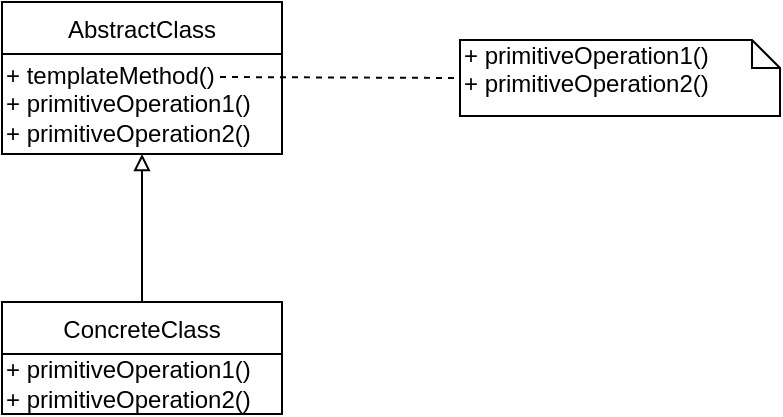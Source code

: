 <mxfile version="12.6.5" type="device"><diagram id="vvTF1WJaBmH8XkQmP2lE" name="第 1 页"><mxGraphModel dx="1024" dy="592" grid="1" gridSize="10" guides="1" tooltips="1" connect="1" arrows="1" fold="1" page="1" pageScale="1" pageWidth="827" pageHeight="1169" math="0" shadow="0"><root><mxCell id="0"/><mxCell id="1" parent="0"/><mxCell id="RcbFM-GeHPPrXZyBshM4-1" value="AbstractClass" style="swimlane;fontStyle=0;childLayout=stackLayout;horizontal=1;startSize=26;fillColor=none;horizontalStack=0;resizeParent=1;resizeParentMax=0;resizeLast=0;collapsible=1;marginBottom=0;" vertex="1" parent="1"><mxGeometry x="211" y="200" width="140" height="76" as="geometry"/></mxCell><mxCell id="RcbFM-GeHPPrXZyBshM4-9" value="+ templateMethod()&lt;br&gt;+ primitiveOperation1()&lt;br&gt;+ primitiveOperation2()" style="text;html=1;align=left;verticalAlign=middle;resizable=0;points=[];autosize=1;" vertex="1" parent="RcbFM-GeHPPrXZyBshM4-1"><mxGeometry y="26" width="140" height="50" as="geometry"/></mxCell><mxCell id="RcbFM-GeHPPrXZyBshM4-13" style="edgeStyle=orthogonalEdgeStyle;rounded=0;orthogonalLoop=1;jettySize=auto;html=1;endArrow=block;endFill=0;" edge="1" parent="1" source="RcbFM-GeHPPrXZyBshM4-10" target="RcbFM-GeHPPrXZyBshM4-9"><mxGeometry relative="1" as="geometry"/></mxCell><mxCell id="RcbFM-GeHPPrXZyBshM4-10" value="ConcreteClass" style="swimlane;fontStyle=0;childLayout=stackLayout;horizontal=1;startSize=26;fillColor=none;horizontalStack=0;resizeParent=1;resizeParentMax=0;resizeLast=0;collapsible=1;marginBottom=0;" vertex="1" parent="1"><mxGeometry x="211" y="350" width="140" height="56" as="geometry"/></mxCell><mxCell id="RcbFM-GeHPPrXZyBshM4-11" value="+ primitiveOperation1()&lt;br&gt;+ primitiveOperation2()" style="text;html=1;align=left;verticalAlign=middle;resizable=0;points=[];autosize=1;" vertex="1" parent="RcbFM-GeHPPrXZyBshM4-10"><mxGeometry y="26" width="140" height="30" as="geometry"/></mxCell><mxCell id="RcbFM-GeHPPrXZyBshM4-12" value="+ primitiveOperation1()&lt;br&gt;+ primitiveOperation2()" style="shape=note;whiteSpace=wrap;html=1;size=14;verticalAlign=top;align=left;spacingTop=-6;" vertex="1" parent="1"><mxGeometry x="440" y="219" width="160" height="38" as="geometry"/></mxCell><mxCell id="RcbFM-GeHPPrXZyBshM4-14" value="" style="endArrow=none;dashed=1;html=1;entryX=0;entryY=0.5;entryDx=0;entryDy=0;entryPerimeter=0;" edge="1" parent="1" target="RcbFM-GeHPPrXZyBshM4-12"><mxGeometry width="50" height="50" relative="1" as="geometry"><mxPoint x="320" y="237.5" as="sourcePoint"/><mxPoint x="400" y="237.5" as="targetPoint"/></mxGeometry></mxCell></root></mxGraphModel></diagram></mxfile>